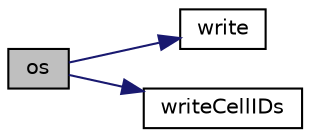 digraph "os"
{
  bgcolor="transparent";
  edge [fontname="Helvetica",fontsize="10",labelfontname="Helvetica",labelfontsize="10"];
  node [fontname="Helvetica",fontsize="10",shape=record];
  rankdir="LR";
  Node1 [label="os",height=0.2,width=0.4,color="black", fillcolor="grey75", style="filled", fontcolor="black"];
  Node1 -> Node2 [color="midnightblue",fontsize="10",style="solid",fontname="Helvetica"];
  Node2 [label="write",height=0.2,width=0.4,color="black",URL="$a01172.html#a459a43da5c2b50736fd7ff07d50e7d92",tooltip="Write generic GeometricFields. "];
  Node1 -> Node3 [color="midnightblue",fontsize="10",style="solid",fontname="Helvetica"];
  Node3 [label="writeCellIDs",height=0.2,width=0.4,color="black",URL="$a01172.html#ae820acd138ff5da38596aea2a2816322",tooltip="Write cellIDs. "];
}
